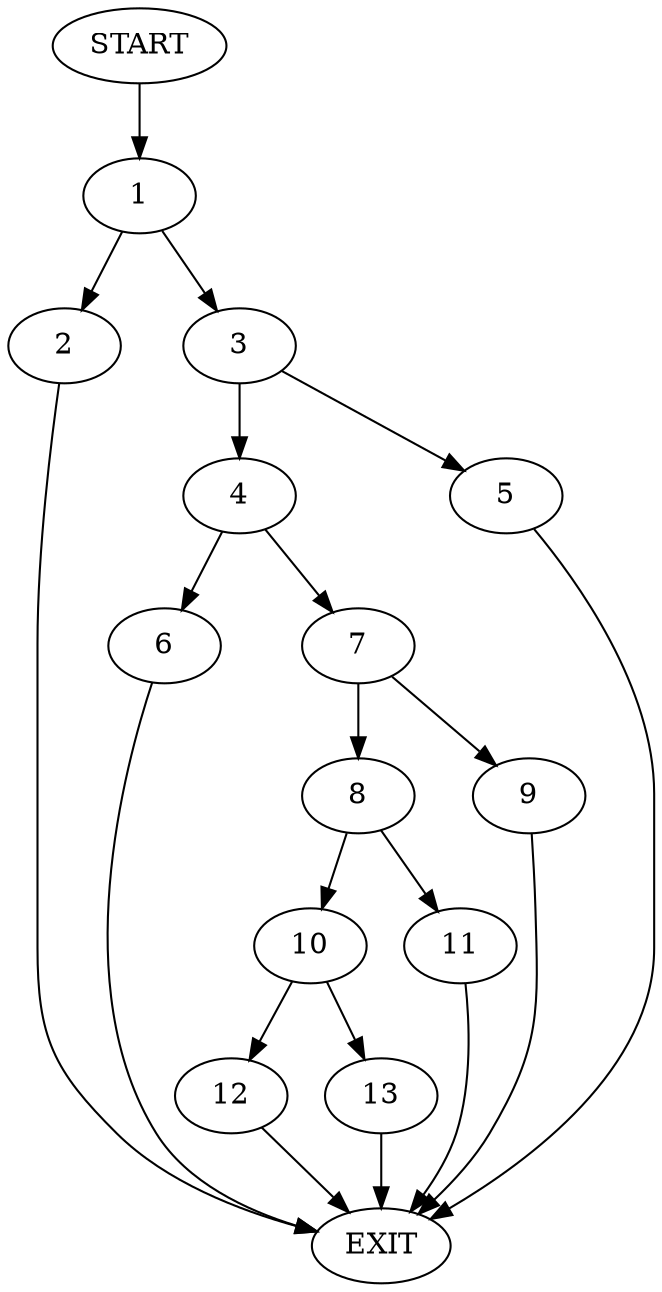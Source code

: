digraph {
0 [label="START"]
14 [label="EXIT"]
0 -> 1
1 -> 2
1 -> 3
3 -> 4
3 -> 5
2 -> 14
5 -> 14
4 -> 6
4 -> 7
7 -> 8
7 -> 9
6 -> 14
8 -> 10
8 -> 11
9 -> 14
11 -> 14
10 -> 12
10 -> 13
13 -> 14
12 -> 14
}
